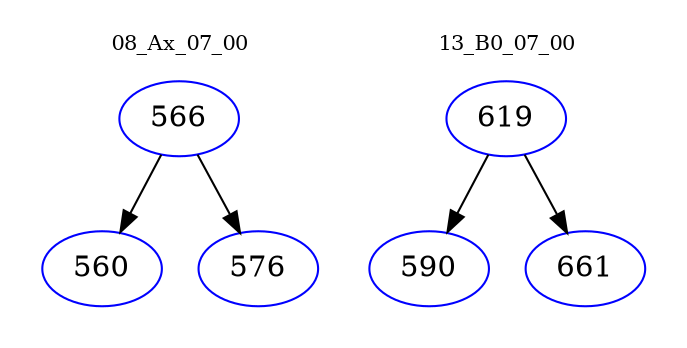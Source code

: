 digraph{
subgraph cluster_0 {
color = white
label = "08_Ax_07_00";
fontsize=10;
T0_566 [label="566", color="blue"]
T0_566 -> T0_560 [color="black"]
T0_560 [label="560", color="blue"]
T0_566 -> T0_576 [color="black"]
T0_576 [label="576", color="blue"]
}
subgraph cluster_1 {
color = white
label = "13_B0_07_00";
fontsize=10;
T1_619 [label="619", color="blue"]
T1_619 -> T1_590 [color="black"]
T1_590 [label="590", color="blue"]
T1_619 -> T1_661 [color="black"]
T1_661 [label="661", color="blue"]
}
}
